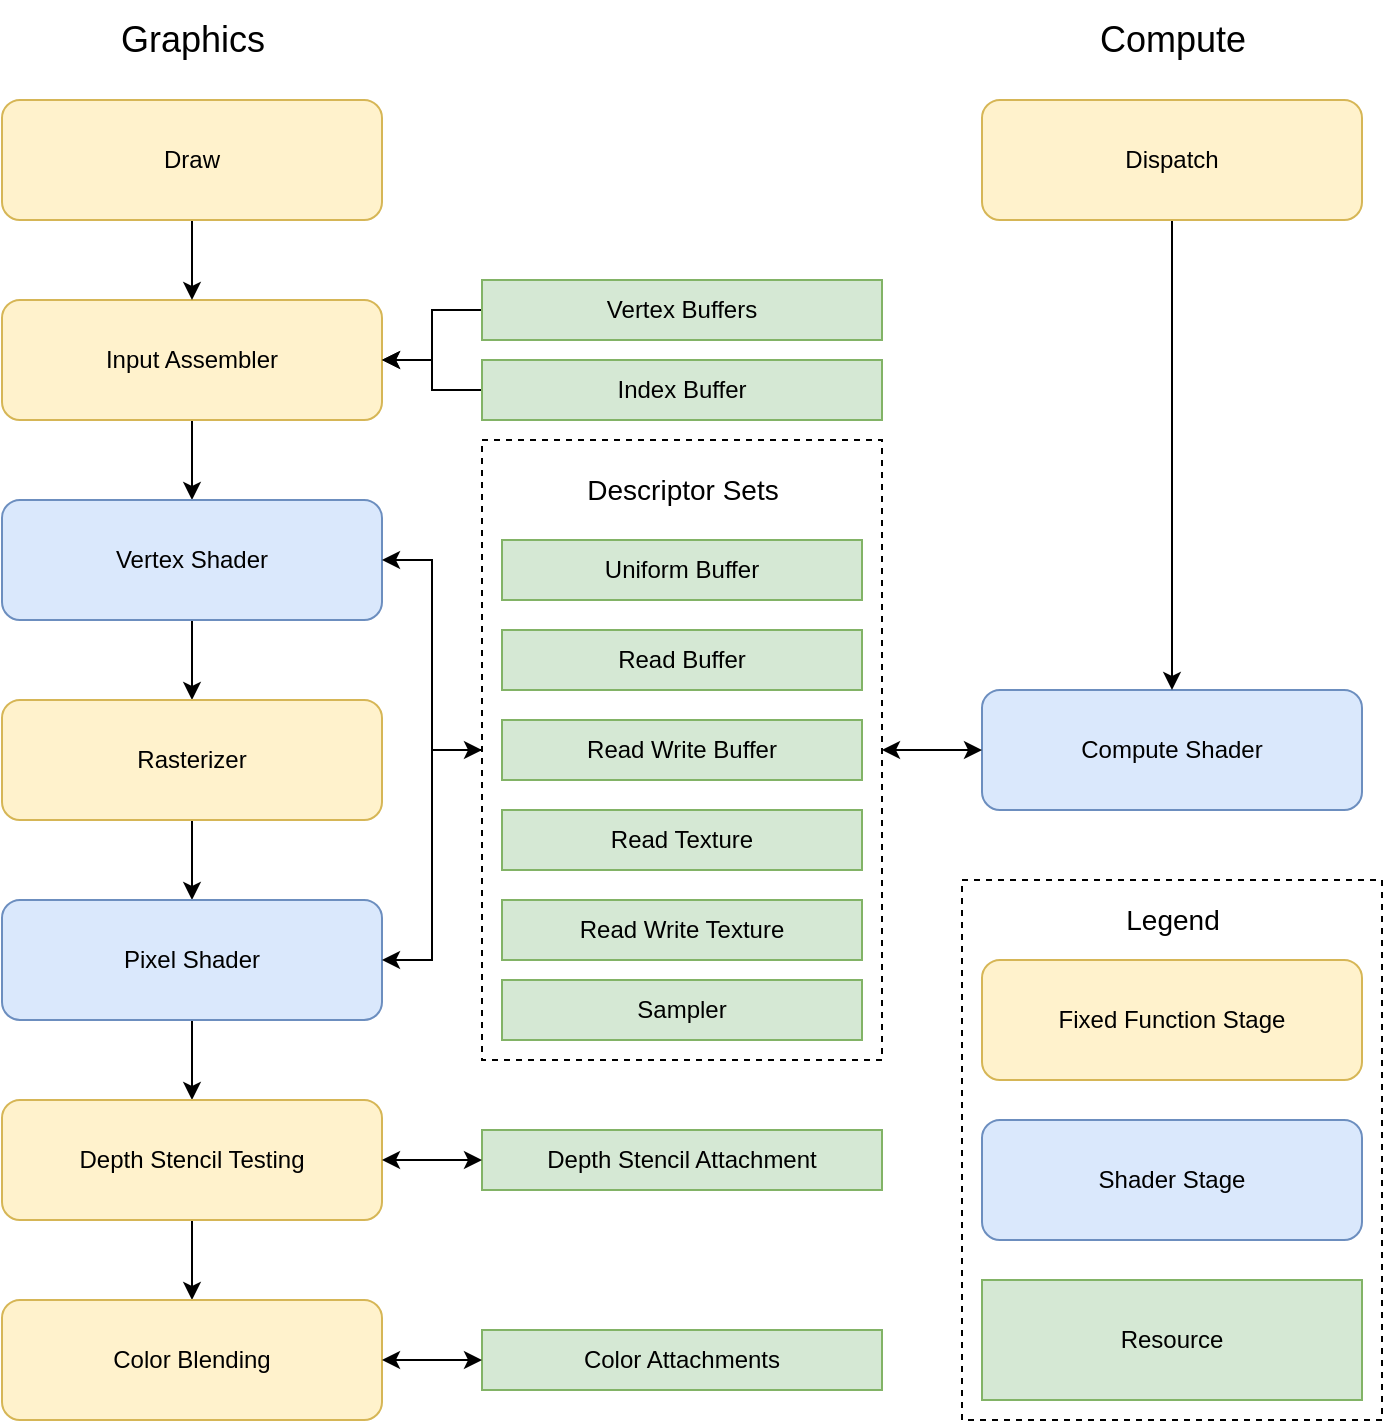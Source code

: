 <mxfile version="21.7.5" type="device">
  <diagram name="第 1 页" id="MRwjiBiuFgLlpa2z02__">
    <mxGraphModel dx="1421" dy="815" grid="1" gridSize="10" guides="1" tooltips="1" connect="1" arrows="1" fold="1" page="1" pageScale="1" pageWidth="827" pageHeight="1169" math="0" shadow="0">
      <root>
        <mxCell id="0" />
        <mxCell id="1" parent="0" />
        <mxCell id="eaeX9_OGXIEofIeABzlW-8" style="edgeStyle=orthogonalEdgeStyle;rounded=0;orthogonalLoop=1;jettySize=auto;html=1;exitX=0.5;exitY=1;exitDx=0;exitDy=0;entryX=0.5;entryY=0;entryDx=0;entryDy=0;" parent="1" source="eaeX9_OGXIEofIeABzlW-1" target="eaeX9_OGXIEofIeABzlW-2" edge="1">
          <mxGeometry relative="1" as="geometry" />
        </mxCell>
        <mxCell id="eaeX9_OGXIEofIeABzlW-1" value="Input Assembler" style="rounded=1;whiteSpace=wrap;html=1;fillColor=#fff2cc;strokeColor=#d6b656;" parent="1" vertex="1">
          <mxGeometry x="20" y="360" width="190" height="60" as="geometry" />
        </mxCell>
        <mxCell id="eaeX9_OGXIEofIeABzlW-9" style="edgeStyle=orthogonalEdgeStyle;rounded=0;orthogonalLoop=1;jettySize=auto;html=1;exitX=0.5;exitY=1;exitDx=0;exitDy=0;entryX=0.5;entryY=0;entryDx=0;entryDy=0;" parent="1" source="eaeX9_OGXIEofIeABzlW-2" target="eaeX9_OGXIEofIeABzlW-3" edge="1">
          <mxGeometry relative="1" as="geometry" />
        </mxCell>
        <mxCell id="eaeX9_OGXIEofIeABzlW-2" value="Vertex Shader" style="rounded=1;whiteSpace=wrap;html=1;fillColor=#dae8fc;strokeColor=#6c8ebf;" parent="1" vertex="1">
          <mxGeometry x="20" y="460" width="190" height="60" as="geometry" />
        </mxCell>
        <mxCell id="eaeX9_OGXIEofIeABzlW-10" style="edgeStyle=orthogonalEdgeStyle;rounded=0;orthogonalLoop=1;jettySize=auto;html=1;exitX=0.5;exitY=1;exitDx=0;exitDy=0;entryX=0.5;entryY=0;entryDx=0;entryDy=0;" parent="1" source="eaeX9_OGXIEofIeABzlW-3" target="eaeX9_OGXIEofIeABzlW-4" edge="1">
          <mxGeometry relative="1" as="geometry" />
        </mxCell>
        <mxCell id="eaeX9_OGXIEofIeABzlW-3" value="Rasterizer" style="rounded=1;whiteSpace=wrap;html=1;fillColor=#fff2cc;strokeColor=#d6b656;" parent="1" vertex="1">
          <mxGeometry x="20" y="560" width="190" height="60" as="geometry" />
        </mxCell>
        <mxCell id="eaeX9_OGXIEofIeABzlW-11" style="edgeStyle=orthogonalEdgeStyle;rounded=0;orthogonalLoop=1;jettySize=auto;html=1;exitX=0.5;exitY=1;exitDx=0;exitDy=0;entryX=0.5;entryY=0;entryDx=0;entryDy=0;" parent="1" source="eaeX9_OGXIEofIeABzlW-4" target="eaeX9_OGXIEofIeABzlW-5" edge="1">
          <mxGeometry relative="1" as="geometry" />
        </mxCell>
        <mxCell id="eaeX9_OGXIEofIeABzlW-4" value="Pixel Shader" style="rounded=1;whiteSpace=wrap;html=1;fillColor=#dae8fc;strokeColor=#6c8ebf;" parent="1" vertex="1">
          <mxGeometry x="20" y="660" width="190" height="60" as="geometry" />
        </mxCell>
        <mxCell id="eaeX9_OGXIEofIeABzlW-12" style="edgeStyle=orthogonalEdgeStyle;rounded=0;orthogonalLoop=1;jettySize=auto;html=1;exitX=0.5;exitY=1;exitDx=0;exitDy=0;entryX=0.5;entryY=0;entryDx=0;entryDy=0;" parent="1" source="eaeX9_OGXIEofIeABzlW-5" target="eaeX9_OGXIEofIeABzlW-6" edge="1">
          <mxGeometry relative="1" as="geometry" />
        </mxCell>
        <mxCell id="eaeX9_OGXIEofIeABzlW-5" value="Depth Stencil Testing" style="rounded=1;whiteSpace=wrap;html=1;fillColor=#fff2cc;strokeColor=#d6b656;" parent="1" vertex="1">
          <mxGeometry x="20" y="760" width="190" height="60" as="geometry" />
        </mxCell>
        <mxCell id="eaeX9_OGXIEofIeABzlW-6" value="Color Blending" style="rounded=1;whiteSpace=wrap;html=1;fillColor=#fff2cc;strokeColor=#d6b656;" parent="1" vertex="1">
          <mxGeometry x="20" y="860" width="190" height="60" as="geometry" />
        </mxCell>
        <mxCell id="eaeX9_OGXIEofIeABzlW-16" value="Compute Shader" style="rounded=1;whiteSpace=wrap;html=1;fillColor=#dae8fc;strokeColor=#6c8ebf;" parent="1" vertex="1">
          <mxGeometry x="510" y="555" width="190" height="60" as="geometry" />
        </mxCell>
        <mxCell id="eaeX9_OGXIEofIeABzlW-17" value="" style="endArrow=classic;html=1;rounded=0;entryX=0.5;entryY=0;entryDx=0;entryDy=0;exitX=0.5;exitY=1;exitDx=0;exitDy=0;" parent="1" source="eaeX9_OGXIEofIeABzlW-31" target="eaeX9_OGXIEofIeABzlW-1" edge="1">
          <mxGeometry width="50" height="50" relative="1" as="geometry">
            <mxPoint x="115" y="320" as="sourcePoint" />
            <mxPoint x="420" y="550" as="targetPoint" />
          </mxGeometry>
        </mxCell>
        <mxCell id="eaeX9_OGXIEofIeABzlW-20" value="" style="endArrow=classic;html=1;rounded=0;entryX=0.5;entryY=0;entryDx=0;entryDy=0;exitX=0.5;exitY=1;exitDx=0;exitDy=0;" parent="1" source="eaeX9_OGXIEofIeABzlW-32" target="eaeX9_OGXIEofIeABzlW-16" edge="1">
          <mxGeometry width="50" height="50" relative="1" as="geometry">
            <mxPoint x="605" y="320" as="sourcePoint" />
            <mxPoint x="410" y="550" as="targetPoint" />
          </mxGeometry>
        </mxCell>
        <mxCell id="eaeX9_OGXIEofIeABzlW-28" style="edgeStyle=orthogonalEdgeStyle;rounded=0;orthogonalLoop=1;jettySize=auto;html=1;exitX=0;exitY=0.5;exitDx=0;exitDy=0;entryX=1;entryY=0.5;entryDx=0;entryDy=0;" parent="1" source="eaeX9_OGXIEofIeABzlW-21" target="eaeX9_OGXIEofIeABzlW-2" edge="1">
          <mxGeometry relative="1" as="geometry" />
        </mxCell>
        <mxCell id="eaeX9_OGXIEofIeABzlW-29" style="edgeStyle=orthogonalEdgeStyle;rounded=0;orthogonalLoop=1;jettySize=auto;html=1;exitX=0;exitY=0.5;exitDx=0;exitDy=0;entryX=1;entryY=0.5;entryDx=0;entryDy=0;startArrow=classic;startFill=1;" parent="1" source="eaeX9_OGXIEofIeABzlW-21" target="eaeX9_OGXIEofIeABzlW-4" edge="1">
          <mxGeometry relative="1" as="geometry" />
        </mxCell>
        <mxCell id="eaeX9_OGXIEofIeABzlW-21" value="" style="rounded=0;whiteSpace=wrap;html=1;fillColor=none;dashed=1;" parent="1" vertex="1">
          <mxGeometry x="260" y="430" width="200" height="310" as="geometry" />
        </mxCell>
        <mxCell id="eaeX9_OGXIEofIeABzlW-22" value="Descriptor Sets" style="text;html=1;align=center;verticalAlign=middle;resizable=0;points=[];autosize=1;strokeColor=none;fillColor=none;fontSize=14;" parent="1" vertex="1">
          <mxGeometry x="300" y="440" width="120" height="30" as="geometry" />
        </mxCell>
        <mxCell id="eaeX9_OGXIEofIeABzlW-23" value="Uniform Buffer" style="rounded=0;whiteSpace=wrap;html=1;fillColor=#d5e8d4;strokeColor=#82b366;" parent="1" vertex="1">
          <mxGeometry x="270" y="480" width="180" height="30" as="geometry" />
        </mxCell>
        <mxCell id="eaeX9_OGXIEofIeABzlW-26" style="edgeStyle=orthogonalEdgeStyle;rounded=0;orthogonalLoop=1;jettySize=auto;html=1;exitX=0;exitY=0.5;exitDx=0;exitDy=0;entryX=1;entryY=0.5;entryDx=0;entryDy=0;" parent="1" source="eaeX9_OGXIEofIeABzlW-24" target="eaeX9_OGXIEofIeABzlW-1" edge="1">
          <mxGeometry relative="1" as="geometry" />
        </mxCell>
        <mxCell id="eaeX9_OGXIEofIeABzlW-24" value="Vertex Buffers" style="rounded=0;whiteSpace=wrap;html=1;fillColor=#d5e8d4;strokeColor=#82b366;" parent="1" vertex="1">
          <mxGeometry x="260" y="350" width="200" height="30" as="geometry" />
        </mxCell>
        <mxCell id="eaeX9_OGXIEofIeABzlW-27" style="edgeStyle=orthogonalEdgeStyle;rounded=0;orthogonalLoop=1;jettySize=auto;html=1;exitX=0;exitY=0.5;exitDx=0;exitDy=0;entryX=1;entryY=0.5;entryDx=0;entryDy=0;" parent="1" source="eaeX9_OGXIEofIeABzlW-25" target="eaeX9_OGXIEofIeABzlW-1" edge="1">
          <mxGeometry relative="1" as="geometry" />
        </mxCell>
        <mxCell id="eaeX9_OGXIEofIeABzlW-25" value="Index Buffer" style="rounded=0;whiteSpace=wrap;html=1;fillColor=#d5e8d4;strokeColor=#82b366;" parent="1" vertex="1">
          <mxGeometry x="260" y="390" width="200" height="30" as="geometry" />
        </mxCell>
        <mxCell id="eaeX9_OGXIEofIeABzlW-31" value="Draw" style="rounded=1;whiteSpace=wrap;html=1;fillColor=#fff2cc;strokeColor=#d6b656;" parent="1" vertex="1">
          <mxGeometry x="20" y="260" width="190" height="60" as="geometry" />
        </mxCell>
        <mxCell id="eaeX9_OGXIEofIeABzlW-32" value="Dispatch" style="rounded=1;whiteSpace=wrap;html=1;fillColor=#fff2cc;strokeColor=#d6b656;" parent="1" vertex="1">
          <mxGeometry x="510" y="260" width="190" height="60" as="geometry" />
        </mxCell>
        <mxCell id="eaeX9_OGXIEofIeABzlW-33" value="Depth Stencil Attachment" style="rounded=0;whiteSpace=wrap;html=1;fillColor=#d5e8d4;strokeColor=#82b366;" parent="1" vertex="1">
          <mxGeometry x="260" y="775" width="200" height="30" as="geometry" />
        </mxCell>
        <mxCell id="eaeX9_OGXIEofIeABzlW-34" value="" style="endArrow=classic;startArrow=classic;html=1;rounded=0;exitX=1;exitY=0.5;exitDx=0;exitDy=0;entryX=0;entryY=0.5;entryDx=0;entryDy=0;" parent="1" source="eaeX9_OGXIEofIeABzlW-5" target="eaeX9_OGXIEofIeABzlW-33" edge="1">
          <mxGeometry width="50" height="50" relative="1" as="geometry">
            <mxPoint x="370" y="740" as="sourcePoint" />
            <mxPoint x="420" y="690" as="targetPoint" />
          </mxGeometry>
        </mxCell>
        <mxCell id="eaeX9_OGXIEofIeABzlW-35" value="" style="endArrow=classic;startArrow=classic;html=1;rounded=0;entryX=0;entryY=0.5;entryDx=0;entryDy=0;exitX=1;exitY=0.5;exitDx=0;exitDy=0;" parent="1" source="eaeX9_OGXIEofIeABzlW-21" target="eaeX9_OGXIEofIeABzlW-16" edge="1">
          <mxGeometry width="50" height="50" relative="1" as="geometry">
            <mxPoint x="370" y="670" as="sourcePoint" />
            <mxPoint x="420" y="620" as="targetPoint" />
          </mxGeometry>
        </mxCell>
        <mxCell id="eaeX9_OGXIEofIeABzlW-36" value="Color Attachments" style="rounded=0;whiteSpace=wrap;html=1;fillColor=#d5e8d4;strokeColor=#82b366;" parent="1" vertex="1">
          <mxGeometry x="260" y="875" width="200" height="30" as="geometry" />
        </mxCell>
        <mxCell id="eaeX9_OGXIEofIeABzlW-37" value="" style="endArrow=classic;startArrow=classic;html=1;rounded=0;exitX=1;exitY=0.5;exitDx=0;exitDy=0;entryX=0;entryY=0.5;entryDx=0;entryDy=0;" parent="1" source="eaeX9_OGXIEofIeABzlW-6" target="eaeX9_OGXIEofIeABzlW-36" edge="1">
          <mxGeometry width="50" height="50" relative="1" as="geometry">
            <mxPoint x="370" y="670" as="sourcePoint" />
            <mxPoint x="420" y="620" as="targetPoint" />
          </mxGeometry>
        </mxCell>
        <mxCell id="eaeX9_OGXIEofIeABzlW-38" value="Read Buffer" style="rounded=0;whiteSpace=wrap;html=1;fillColor=#d5e8d4;strokeColor=#82b366;" parent="1" vertex="1">
          <mxGeometry x="270" y="525" width="180" height="30" as="geometry" />
        </mxCell>
        <mxCell id="eaeX9_OGXIEofIeABzlW-39" value="Read Write Buffer" style="rounded=0;whiteSpace=wrap;html=1;fillColor=#d5e8d4;strokeColor=#82b366;" parent="1" vertex="1">
          <mxGeometry x="270" y="570" width="180" height="30" as="geometry" />
        </mxCell>
        <mxCell id="eaeX9_OGXIEofIeABzlW-40" value="Read Texture" style="rounded=0;whiteSpace=wrap;html=1;fillColor=#d5e8d4;strokeColor=#82b366;" parent="1" vertex="1">
          <mxGeometry x="270" y="615" width="180" height="30" as="geometry" />
        </mxCell>
        <mxCell id="eaeX9_OGXIEofIeABzlW-41" value="Read Write Texture" style="rounded=0;whiteSpace=wrap;html=1;fillColor=#d5e8d4;strokeColor=#82b366;" parent="1" vertex="1">
          <mxGeometry x="270" y="660" width="180" height="30" as="geometry" />
        </mxCell>
        <mxCell id="eaeX9_OGXIEofIeABzlW-42" value="Sampler" style="rounded=0;whiteSpace=wrap;html=1;fillColor=#d5e8d4;strokeColor=#82b366;" parent="1" vertex="1">
          <mxGeometry x="270" y="700" width="180" height="30" as="geometry" />
        </mxCell>
        <mxCell id="eaeX9_OGXIEofIeABzlW-47" value="" style="rounded=0;whiteSpace=wrap;html=1;fillColor=none;dashed=1;" parent="1" vertex="1">
          <mxGeometry x="500" y="650" width="210" height="270" as="geometry" />
        </mxCell>
        <mxCell id="eaeX9_OGXIEofIeABzlW-48" value="Legend" style="text;html=1;align=center;verticalAlign=middle;resizable=0;points=[];autosize=1;strokeColor=none;fillColor=none;fontSize=14;" parent="1" vertex="1">
          <mxGeometry x="570" y="655" width="70" height="30" as="geometry" />
        </mxCell>
        <mxCell id="eaeX9_OGXIEofIeABzlW-49" value="Fixed Function Stage" style="rounded=1;whiteSpace=wrap;html=1;fillColor=#fff2cc;strokeColor=#d6b656;" parent="1" vertex="1">
          <mxGeometry x="510" y="690" width="190" height="60" as="geometry" />
        </mxCell>
        <mxCell id="eaeX9_OGXIEofIeABzlW-50" value="Shader Stage" style="rounded=1;whiteSpace=wrap;html=1;fillColor=#dae8fc;strokeColor=#6c8ebf;" parent="1" vertex="1">
          <mxGeometry x="510" y="770" width="190" height="60" as="geometry" />
        </mxCell>
        <mxCell id="eaeX9_OGXIEofIeABzlW-51" value="Resource" style="rounded=0;whiteSpace=wrap;html=1;fillColor=#d5e8d4;strokeColor=#82b366;" parent="1" vertex="1">
          <mxGeometry x="510" y="850" width="190" height="60" as="geometry" />
        </mxCell>
        <mxCell id="eaeX9_OGXIEofIeABzlW-52" value="Graphics" style="text;html=1;align=center;verticalAlign=middle;resizable=0;points=[];autosize=1;strokeColor=none;fillColor=none;fontSize=18;" parent="1" vertex="1">
          <mxGeometry x="65" y="210" width="100" height="40" as="geometry" />
        </mxCell>
        <mxCell id="eaeX9_OGXIEofIeABzlW-53" value="Compute" style="text;html=1;align=center;verticalAlign=middle;resizable=0;points=[];autosize=1;strokeColor=none;fillColor=none;fontSize=18;" parent="1" vertex="1">
          <mxGeometry x="555" y="210" width="100" height="40" as="geometry" />
        </mxCell>
      </root>
    </mxGraphModel>
  </diagram>
</mxfile>
